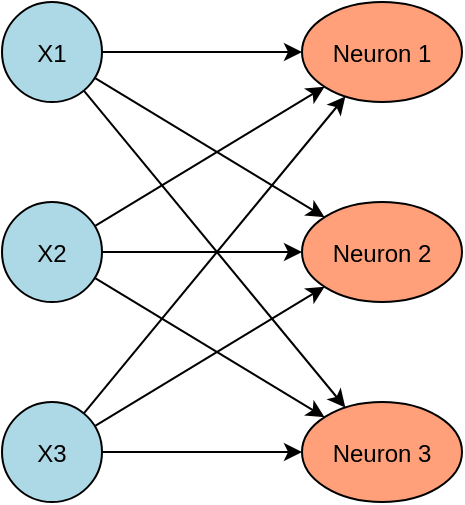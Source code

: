 <?xml version="1.0" encoding="UTF-8"?>
<mxGraphModel dx="788" dy="446" grid="1" gridSize="10" guides="1" tooltips="1" connect="1" arrows="1" fold="1" page="1" pageScale="1" pageWidth="827" pageHeight="1169" math="0" shadow="0">
  <root>
    <mxCell id="0" />
    <mxCell id="1" parent="0" />
    <!-- Input Nodes -->
    <mxCell id="2" value="X1" style="ellipse;fillColor=#ADD8E6;strokeColor=#000000;" vertex="1" parent="1">
      <mxGeometry x="50" y="100" width="50" height="50" as="geometry" />
    </mxCell>
    <mxCell id="3" value="X2" style="ellipse;fillColor=#ADD8E6;strokeColor=#000000;" vertex="1" parent="1">
      <mxGeometry x="50" y="200" width="50" height="50" as="geometry" />
    </mxCell>
    <mxCell id="4" value="X3" style="ellipse;fillColor=#ADD8E6;strokeColor=#000000;" vertex="1" parent="1">
      <mxGeometry x="50" y="300" width="50" height="50" as="geometry" />
    </mxCell>
    <!-- Neurons -->
    <mxCell id="5" value="Neuron 1" style="ellipse;fillColor=#FFA07A;strokeColor=#000000;" vertex="1" parent="1">
      <mxGeometry x="200" y="100" width="80" height="50" as="geometry" />
    </mxCell>
    <mxCell id="6" value="Neuron 2" style="ellipse;fillColor=#FFA07A;strokeColor=#000000;" vertex="1" parent="1">
      <mxGeometry x="200" y="200" width="80" height="50" as="geometry" />
    </mxCell>
    <mxCell id="7" value="Neuron 3" style="ellipse;fillColor=#FFA07A;strokeColor=#000000;" vertex="1" parent="1">
      <mxGeometry x="200" y="300" width="80" height="50" as="geometry" />
    </mxCell>
    <!-- Connections -->
    <mxCell id="8" edge="1" parent="1" source="2" target="5">
      <mxGeometry relative="1" as="geometry" />
    </mxCell>
    <mxCell id="9" edge="1" parent="1" source="3" target="6">
      <mxGeometry relative="1" as="geometry" />
    </mxCell>
    <mxCell id="10" edge="1" parent="1" source="4" target="7">
      <mxGeometry relative="1" as="geometry" />
    </mxCell>
    <mxCell id="11" edge="1" parent="1" source="2" target="6">
      <mxGeometry relative="1" as="geometry" />
    </mxCell>
    <mxCell id="12" edge="1" parent="1" source="2" target="7">
      <mxGeometry relative="1" as="geometry" />
    </mxCell>
    <mxCell id="13" edge="1" parent="1" source="3" target="5">
      <mxGeometry relative="1" as="geometry" />
    </mxCell>
    <mxCell id="14" edge="1" parent="1" source="3" target="7">
      <mxGeometry relative="1" as="geometry" />
    </mxCell>
    <mxCell id="15" edge="1" parent="1" source="4" target="5">
      <mxGeometry relative="1" as="geometry" />
    </mxCell>
    <mxCell id="16" edge="1" parent="1" source="4" target="6">
      <mxGeometry relative="1" as="geometry" />
    </mxCell>
  </root>
</mxGraphModel>
